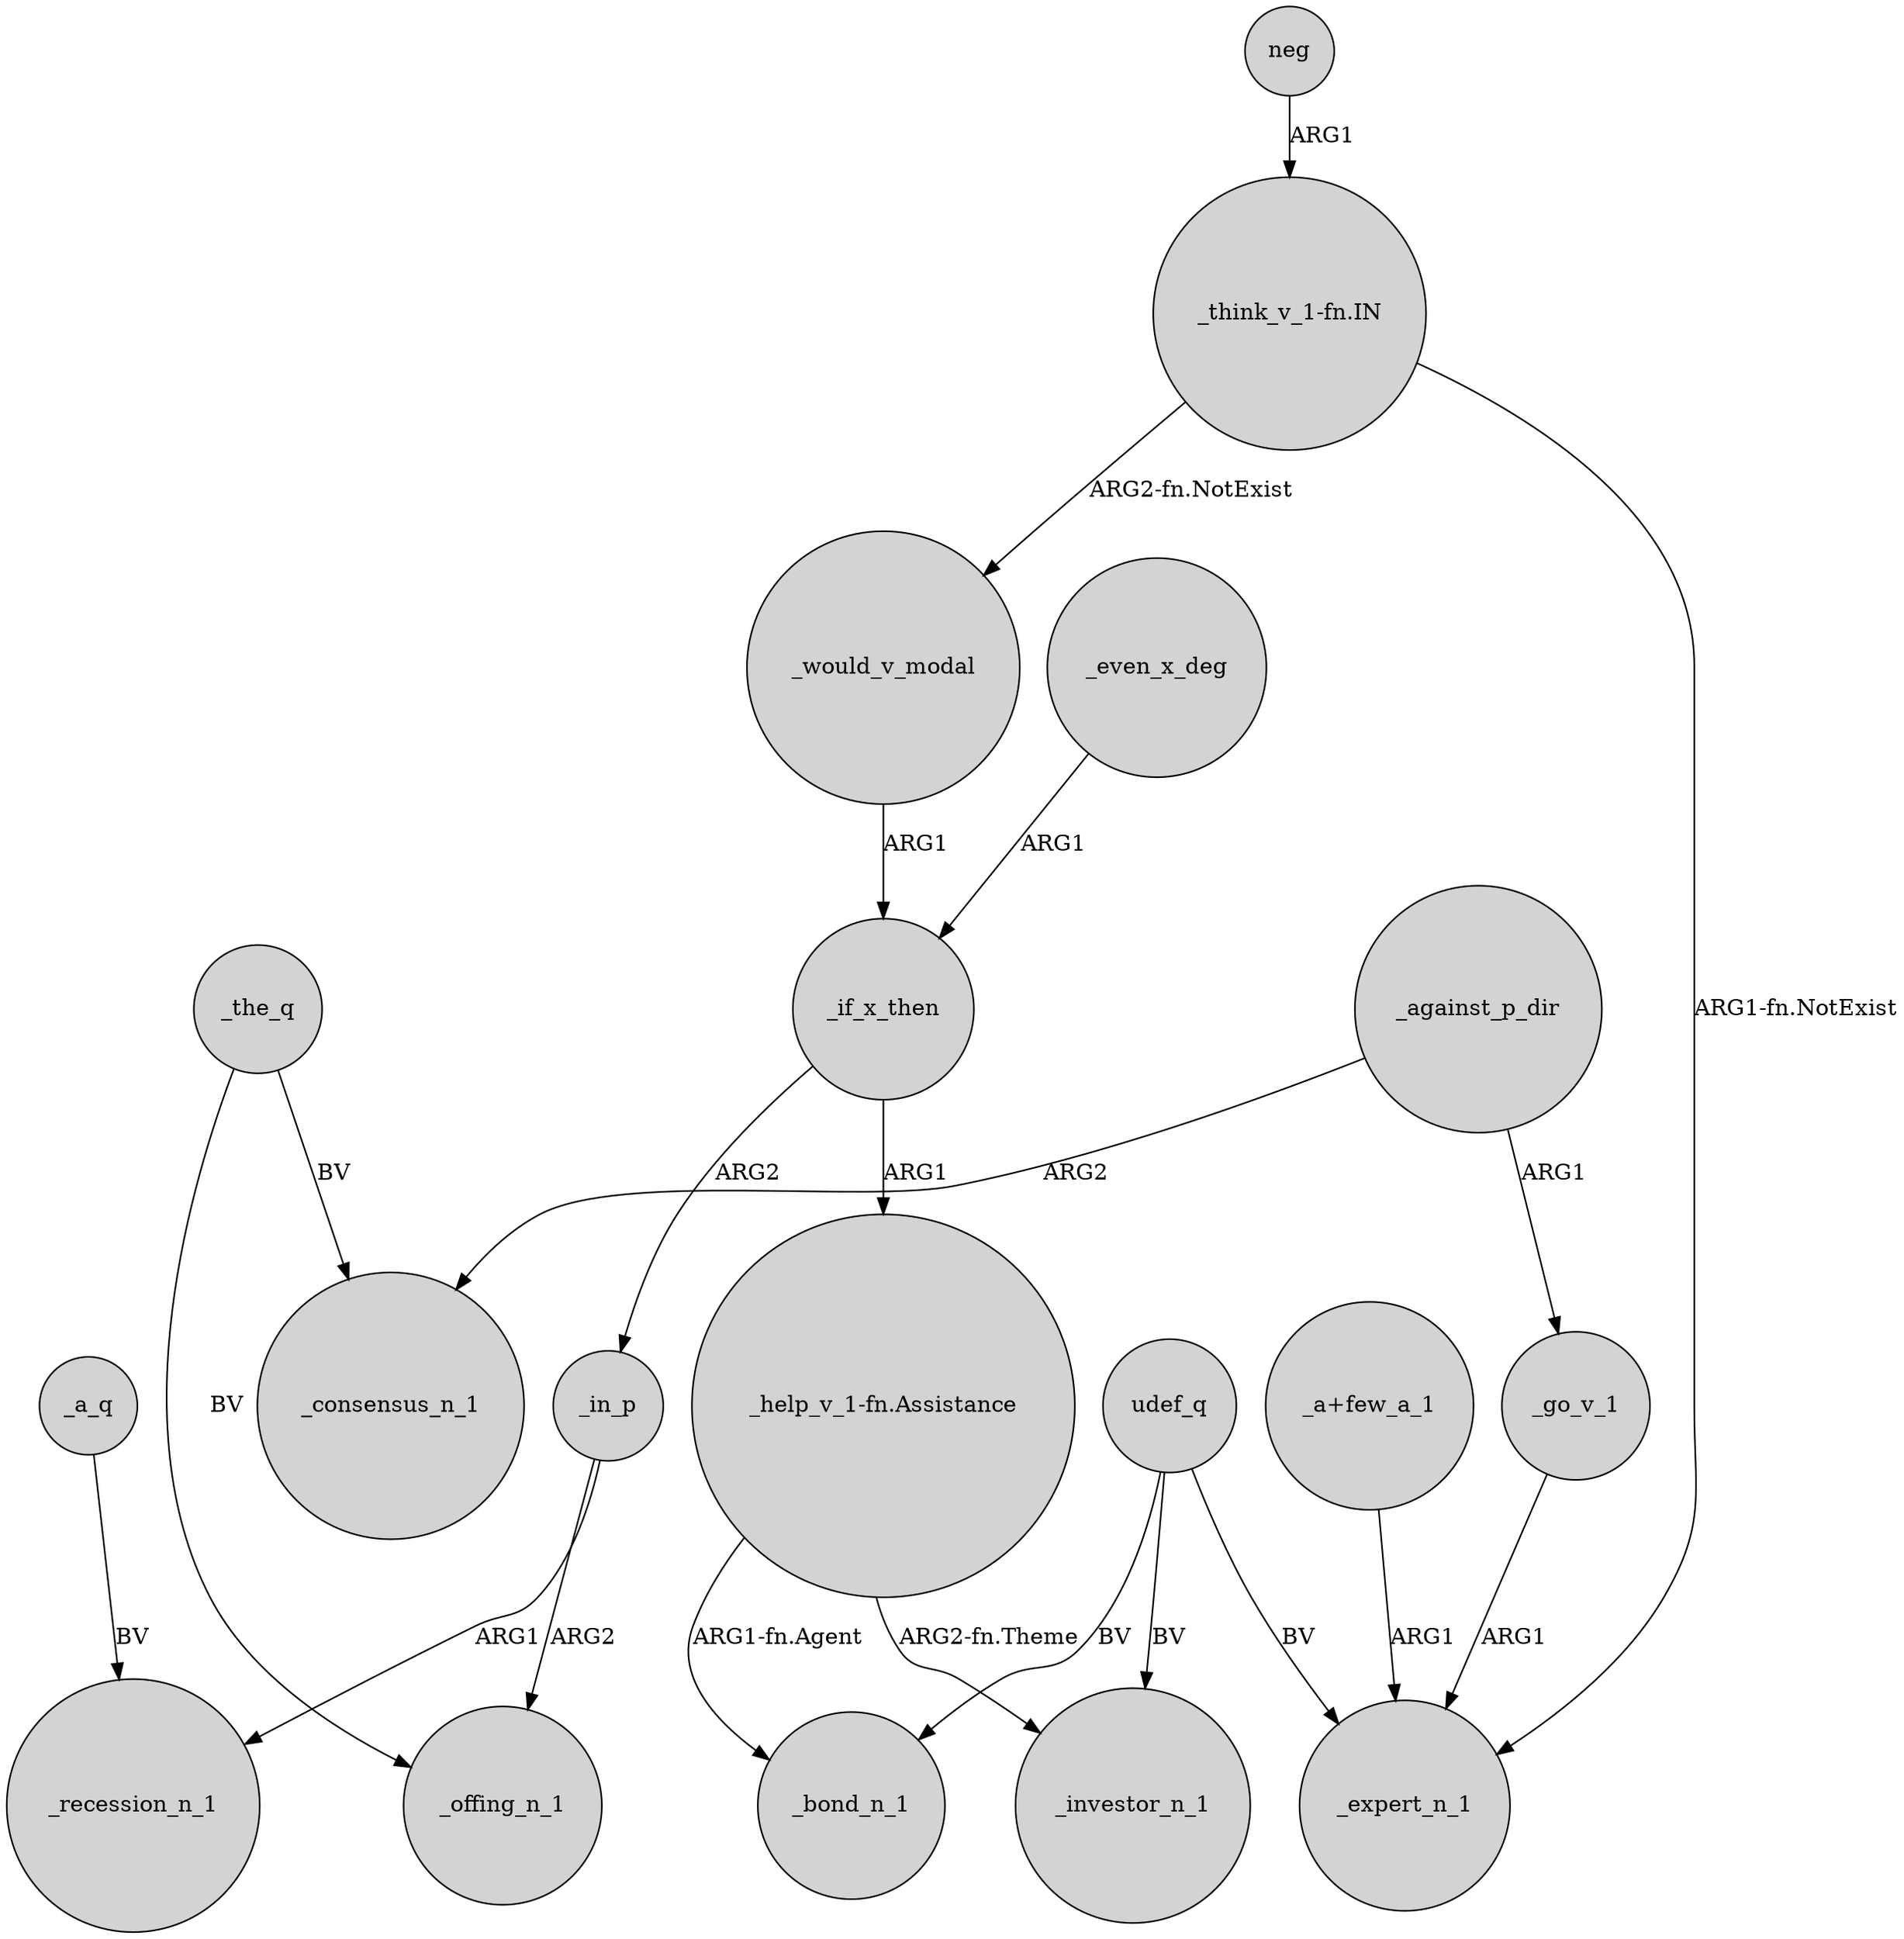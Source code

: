 digraph {
	node [shape=circle style=filled]
	_in_p -> _recession_n_1 [label=ARG1]
	_against_p_dir -> _consensus_n_1 [label=ARG2]
	"_a+few_a_1" -> _expert_n_1 [label=ARG1]
	udef_q -> _investor_n_1 [label=BV]
	_if_x_then -> _in_p [label=ARG2]
	_even_x_deg -> _if_x_then [label=ARG1]
	"_think_v_1-fn.IN" -> _expert_n_1 [label="ARG1-fn.NotExist"]
	"_help_v_1-fn.Assistance" -> _investor_n_1 [label="ARG2-fn.Theme"]
	_the_q -> _consensus_n_1 [label=BV]
	_against_p_dir -> _go_v_1 [label=ARG1]
	udef_q -> _bond_n_1 [label=BV]
	_the_q -> _offing_n_1 [label=BV]
	_would_v_modal -> _if_x_then [label=ARG1]
	udef_q -> _expert_n_1 [label=BV]
	"_help_v_1-fn.Assistance" -> _bond_n_1 [label="ARG1-fn.Agent"]
	_in_p -> _offing_n_1 [label=ARG2]
	neg -> "_think_v_1-fn.IN" [label=ARG1]
	_go_v_1 -> _expert_n_1 [label=ARG1]
	"_think_v_1-fn.IN" -> _would_v_modal [label="ARG2-fn.NotExist"]
	_a_q -> _recession_n_1 [label=BV]
	_if_x_then -> "_help_v_1-fn.Assistance" [label=ARG1]
}
